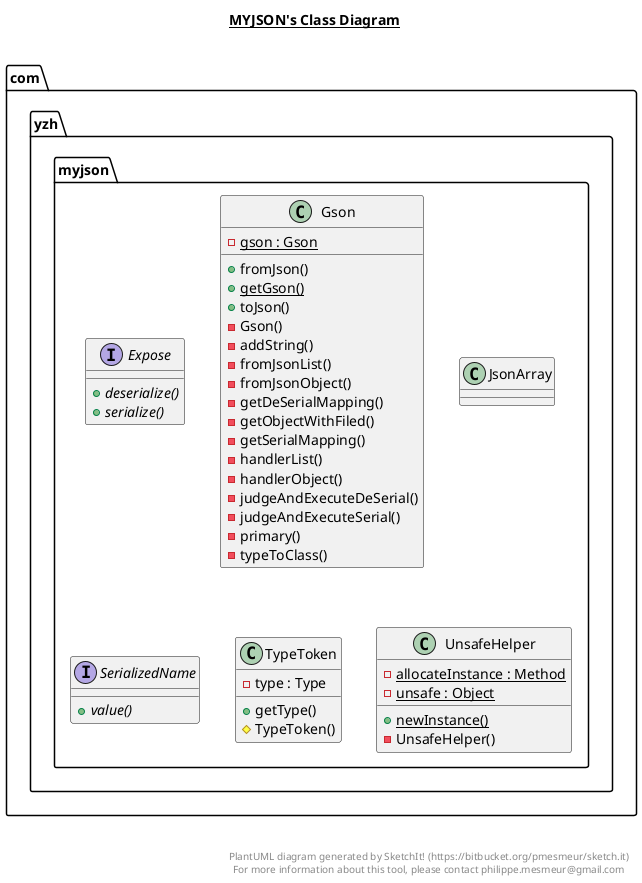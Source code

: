 @startuml

title __MYJSON's Class Diagram__\n

  namespace com.yzh.myjson {
    interface com.yzh.myjson.Expose {
        {abstract} + deserialize()
        {abstract} + serialize()
    }
  }
  

  namespace com.yzh.myjson {
    class com.yzh.myjson.Gson {
        {static} - gson : Gson
        + fromJson()
        {static} + getGson()
        + toJson()
        - Gson()
        - addString()
        - fromJsonList()
        - fromJsonObject()
        - getDeSerialMapping()
        - getObjectWithFiled()
        - getSerialMapping()
        - handlerList()
        - handlerObject()
        - judgeAndExecuteDeSerial()
        - judgeAndExecuteSerial()
        - primary()
        - typeToClass()
    }
  }
  

  namespace com.yzh.myjson {
    class com.yzh.myjson.JsonArray {
    }
  }
  

  namespace com.yzh.myjson {
    interface com.yzh.myjson.SerializedName {
        {abstract} + value()
    }
  }
  

  namespace com.yzh.myjson {
    class com.yzh.myjson.TypeToken {
        - type : Type
        + getType()
        # TypeToken()
    }
  }
  

  namespace com.yzh.myjson {
    class com.yzh.myjson.UnsafeHelper {
        {static} - allocateInstance : Method
        {static} - unsafe : Object
        {static} + newInstance()
        - UnsafeHelper()
    }
  }
  



right footer


PlantUML diagram generated by SketchIt! (https://bitbucket.org/pmesmeur/sketch.it)
For more information about this tool, please contact philippe.mesmeur@gmail.com
endfooter

@enduml
